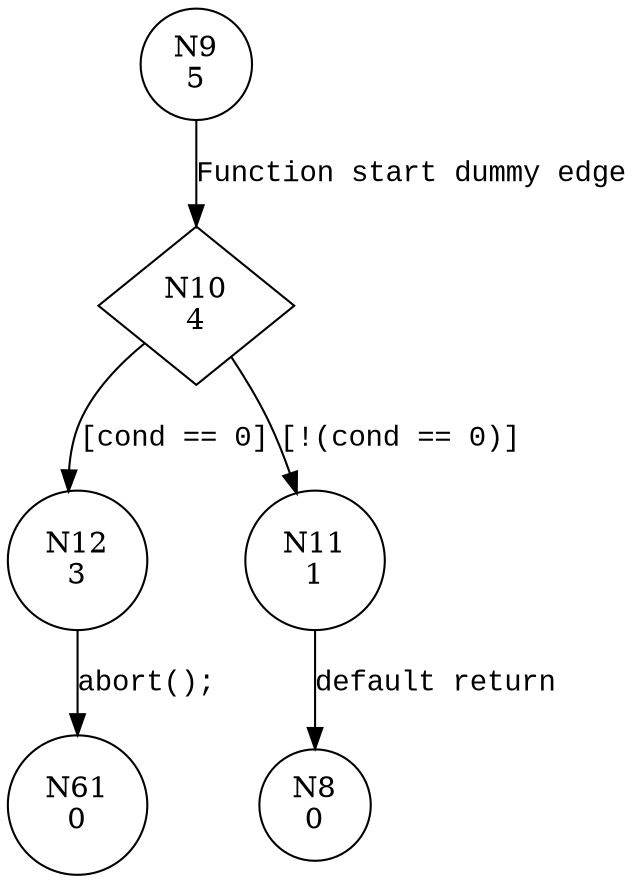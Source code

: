 digraph assume_abort_if_not {
9 [shape="circle" label="N9\n5"]
10 [shape="diamond" label="N10\n4"]
12 [shape="circle" label="N12\n3"]
11 [shape="circle" label="N11\n1"]
61 [shape="circle" label="N61\n0"]
8 [shape="circle" label="N8\n0"]
9 -> 10 [label="Function start dummy edge" fontname="Courier New"]
10 -> 12 [label="[cond == 0]" fontname="Courier New"]
10 -> 11 [label="[!(cond == 0)]" fontname="Courier New"]
12 -> 61 [label="abort();" fontname="Courier New"]
11 -> 8 [label="default return" fontname="Courier New"]
}